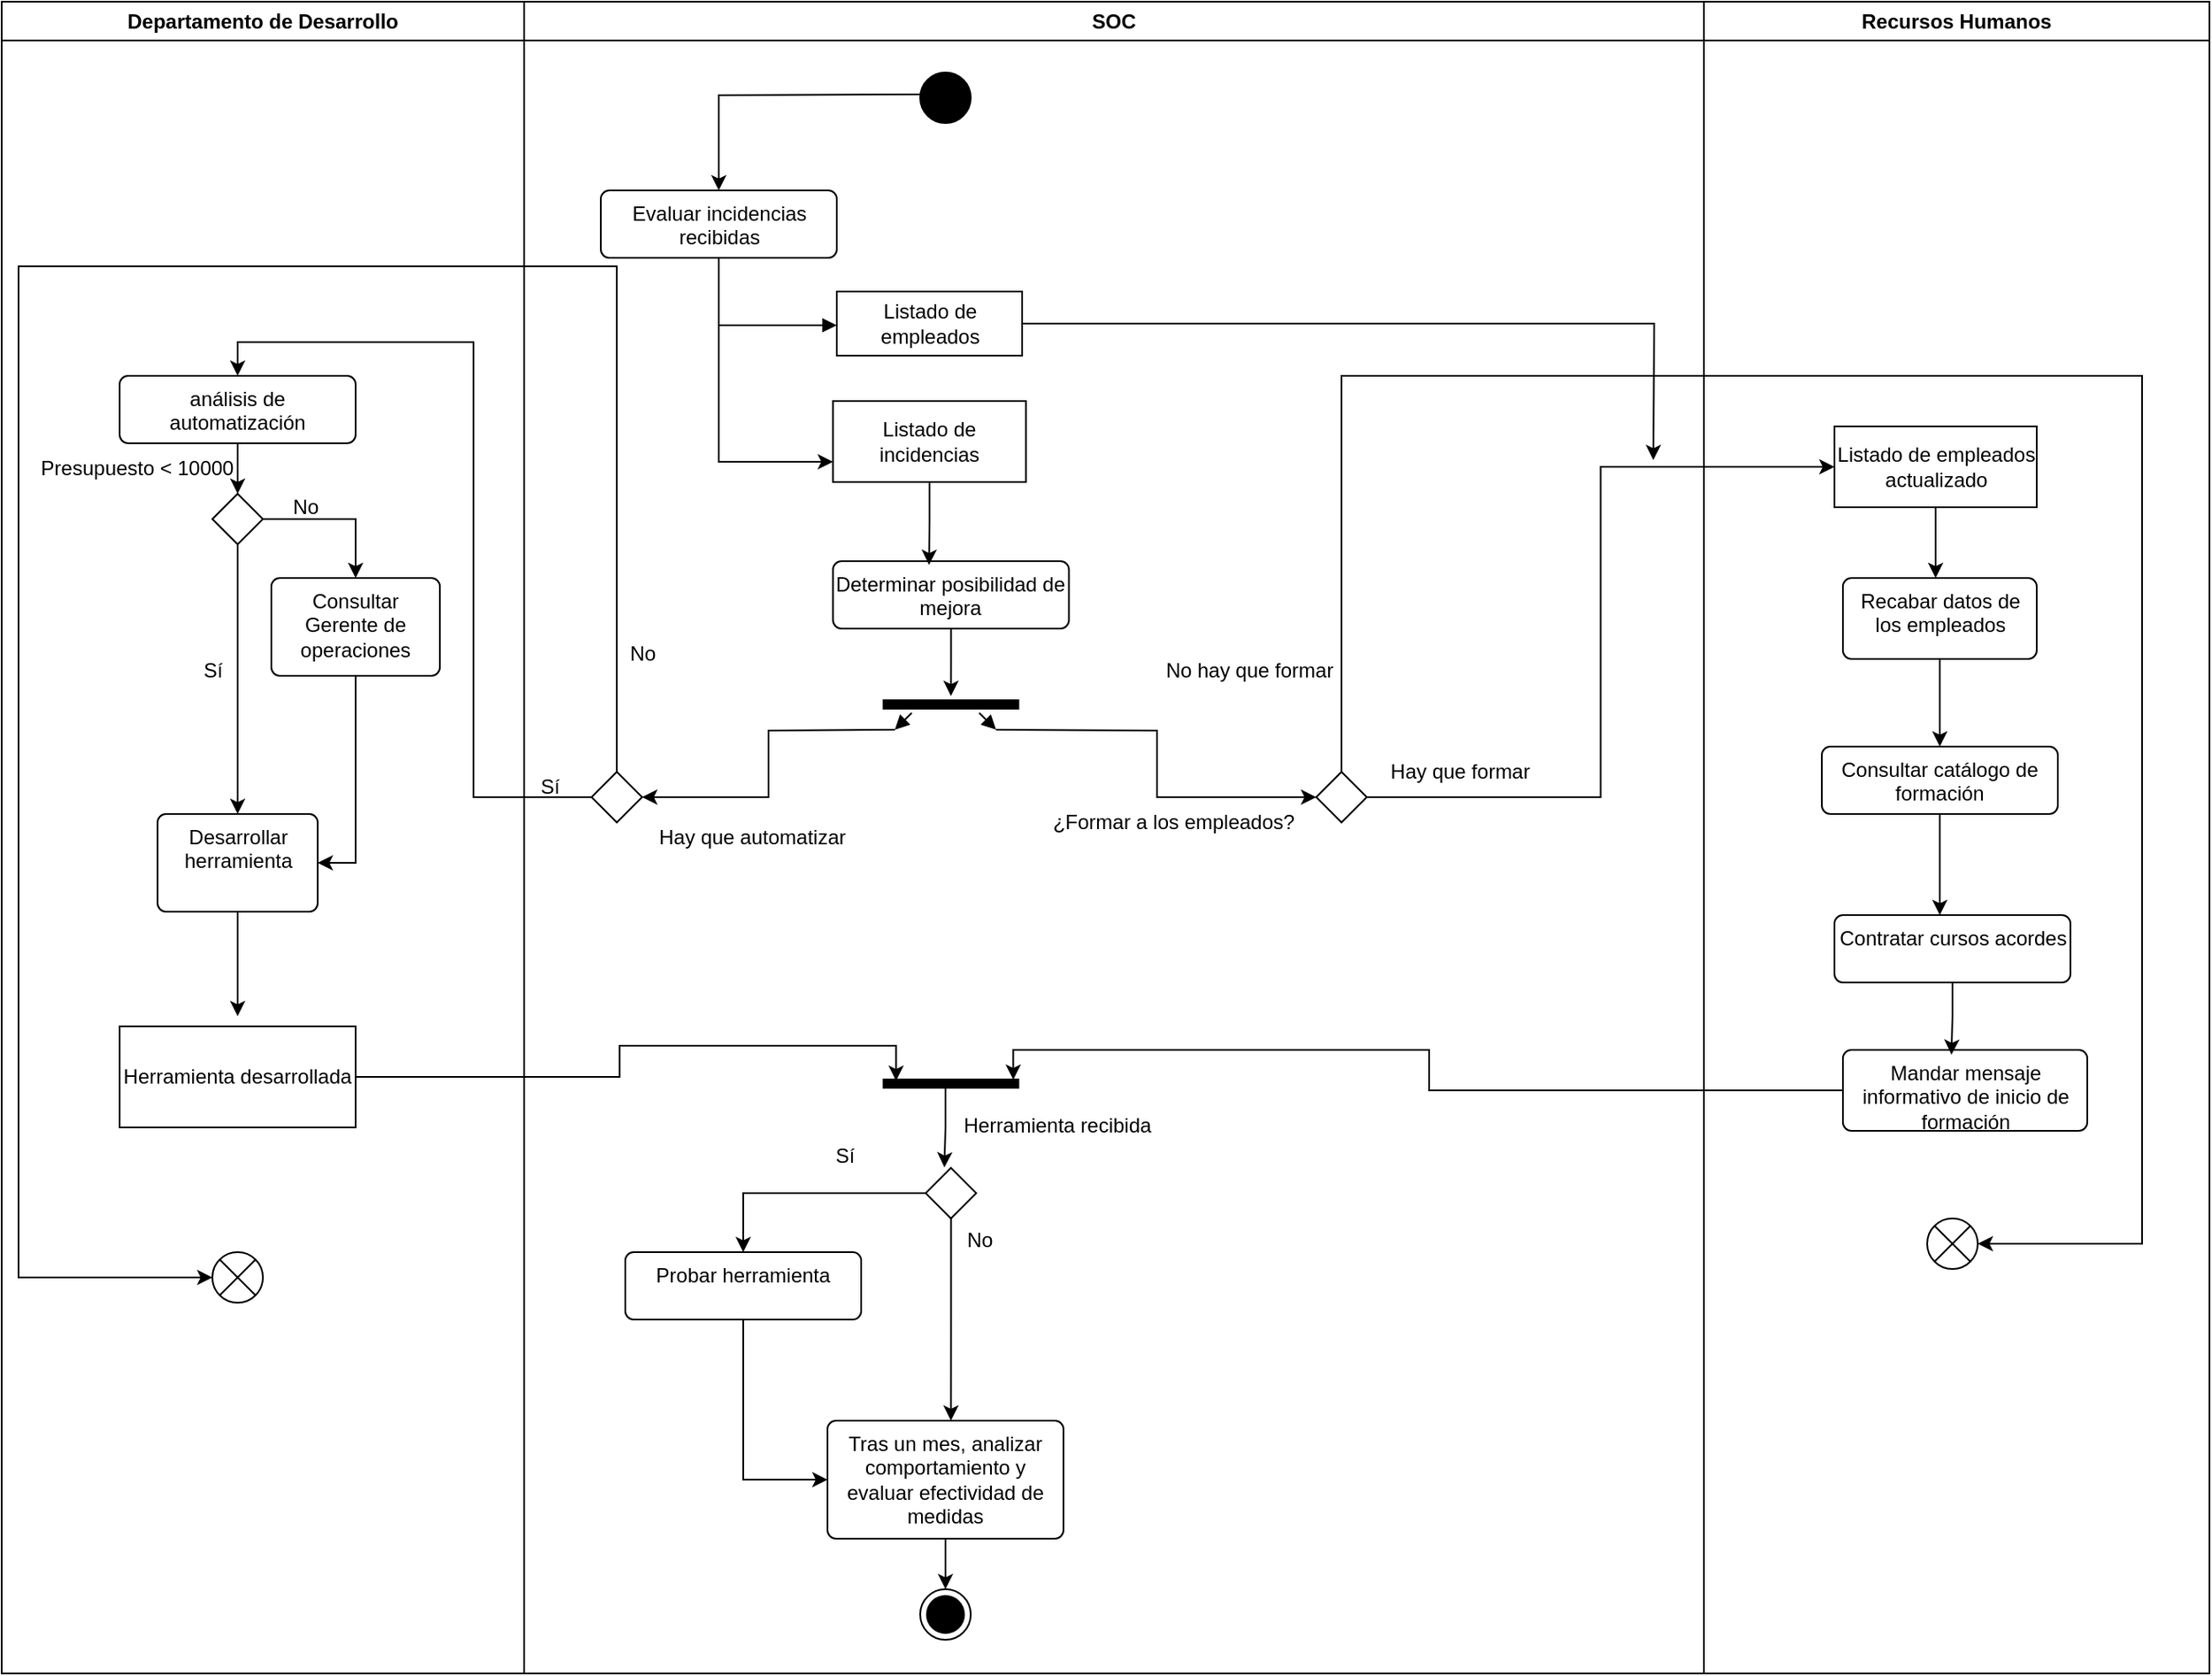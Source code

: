 <mxfile version="26.0.14">
  <diagram name="Page-1" id="e7e014a7-5840-1c2e-5031-d8a46d1fe8dd">
    <mxGraphModel dx="2687" dy="614" grid="1" gridSize="10" guides="1" tooltips="1" connect="1" arrows="1" fold="1" page="1" pageScale="1" pageWidth="1169" pageHeight="826" background="none" math="0" shadow="0">
      <root>
        <mxCell id="0" />
        <mxCell id="1" parent="0" />
        <mxCell id="2" value="SOC" style="swimlane;whiteSpace=wrap" parent="1" vertex="1">
          <mxGeometry x="-10" y="128" width="700" height="992" as="geometry" />
        </mxCell>
        <mxCell id="DIddkETf8hI0wuYmJrWS-59" style="edgeStyle=orthogonalEdgeStyle;rounded=0;orthogonalLoop=1;jettySize=auto;html=1;entryX=0.5;entryY=0;entryDx=0;entryDy=0;" parent="2" target="fPYJaFZdzipTab1vAfiD-42" edge="1">
          <mxGeometry relative="1" as="geometry">
            <mxPoint x="235.0" y="55.0" as="sourcePoint" />
          </mxGeometry>
        </mxCell>
        <mxCell id="fPYJaFZdzipTab1vAfiD-103" style="edgeStyle=orthogonalEdgeStyle;rounded=0;orthogonalLoop=1;jettySize=auto;html=1;entryX=0;entryY=0.75;entryDx=0;entryDy=0;" parent="2" source="fPYJaFZdzipTab1vAfiD-42" target="fPYJaFZdzipTab1vAfiD-46" edge="1">
          <mxGeometry relative="1" as="geometry" />
        </mxCell>
        <mxCell id="fPYJaFZdzipTab1vAfiD-42" value="Evaluar incidencias recibidas&lt;div&gt;&lt;br&gt;&lt;/div&gt;" style="html=1;align=center;verticalAlign=top;rounded=1;absoluteArcSize=1;arcSize=10;dashed=0;whiteSpace=wrap;" parent="2" vertex="1">
          <mxGeometry x="45.5" y="112" width="140" height="40" as="geometry" />
        </mxCell>
        <mxCell id="fPYJaFZdzipTab1vAfiD-46" value="Listado de incidencias" style="html=1;align=center;verticalAlign=middle;rounded=0;absoluteArcSize=1;arcSize=10;dashed=0;whiteSpace=wrap;" parent="2" vertex="1">
          <mxGeometry x="183.25" y="237" width="114.5" height="48" as="geometry" />
        </mxCell>
        <mxCell id="fPYJaFZdzipTab1vAfiD-102" style="edgeStyle=orthogonalEdgeStyle;rounded=0;orthogonalLoop=1;jettySize=auto;html=1;entryX=0.5;entryY=0;entryDx=0;entryDy=0;" parent="2" source="fPYJaFZdzipTab1vAfiD-73" edge="1">
          <mxGeometry relative="1" as="geometry">
            <mxPoint x="253.25" y="412" as="targetPoint" />
          </mxGeometry>
        </mxCell>
        <mxCell id="fPYJaFZdzipTab1vAfiD-73" value="Determinar posibilidad de mejora&lt;div&gt;&lt;br&gt;&lt;/div&gt;" style="html=1;align=center;verticalAlign=top;rounded=1;absoluteArcSize=1;arcSize=10;dashed=0;whiteSpace=wrap;" parent="2" vertex="1">
          <mxGeometry x="183.25" y="332" width="140" height="40" as="geometry" />
        </mxCell>
        <mxCell id="FP7iwrW3Mw4f2XtUelXa-12" style="edgeStyle=orthogonalEdgeStyle;rounded=0;orthogonalLoop=1;jettySize=auto;html=1;" edge="1" parent="2" source="fPYJaFZdzipTab1vAfiD-105">
          <mxGeometry relative="1" as="geometry">
            <mxPoint x="670" y="272" as="targetPoint" />
          </mxGeometry>
        </mxCell>
        <mxCell id="fPYJaFZdzipTab1vAfiD-105" value="Listado de empleados" style="html=1;align=center;verticalAlign=middle;rounded=0;absoluteArcSize=1;arcSize=10;dashed=0;whiteSpace=wrap;" parent="2" vertex="1">
          <mxGeometry x="185.5" y="172" width="110" height="38" as="geometry" />
        </mxCell>
        <mxCell id="fPYJaFZdzipTab1vAfiD-108" value="" style="html=1;verticalAlign=bottom;labelBackgroundColor=none;endArrow=block;endFill=1;endSize=6;align=left;rounded=0;" parent="2" edge="1">
          <mxGeometry x="-1" relative="1" as="geometry">
            <mxPoint x="115.5" y="192" as="sourcePoint" />
            <mxPoint x="185.5" y="192" as="targetPoint" />
          </mxGeometry>
        </mxCell>
        <mxCell id="fPYJaFZdzipTab1vAfiD-109" style="edgeStyle=orthogonalEdgeStyle;rounded=0;orthogonalLoop=1;jettySize=auto;html=1;entryX=0.407;entryY=0.055;entryDx=0;entryDy=0;entryPerimeter=0;" parent="2" source="fPYJaFZdzipTab1vAfiD-46" target="fPYJaFZdzipTab1vAfiD-73" edge="1">
          <mxGeometry relative="1" as="geometry" />
        </mxCell>
        <mxCell id="DIddkETf8hI0wuYmJrWS-6" value="" style="html=1;points=[];perimeter=orthogonalPerimeter;fillColor=strokeColor;rotation=90;" parent="2" vertex="1">
          <mxGeometry x="250.75" y="377" width="5" height="80" as="geometry" />
        </mxCell>
        <mxCell id="DIddkETf8hI0wuYmJrWS-12" value="" style="html=1;verticalAlign=bottom;labelBackgroundColor=none;endArrow=block;endFill=1;rounded=0;" parent="2" edge="1">
          <mxGeometry width="160" relative="1" as="geometry">
            <mxPoint x="230" y="422" as="sourcePoint" />
            <mxPoint x="220" y="432" as="targetPoint" />
          </mxGeometry>
        </mxCell>
        <mxCell id="DIddkETf8hI0wuYmJrWS-13" value="" style="html=1;verticalAlign=bottom;labelBackgroundColor=none;endArrow=block;endFill=1;rounded=0;" parent="2" edge="1">
          <mxGeometry width="160" relative="1" as="geometry">
            <mxPoint x="270" y="422" as="sourcePoint" />
            <mxPoint x="280" y="432" as="targetPoint" />
          </mxGeometry>
        </mxCell>
        <mxCell id="DIddkETf8hI0wuYmJrWS-43" value="" style="html=1;points=[];perimeter=orthogonalPerimeter;fillColor=strokeColor;rotation=90;" parent="2" vertex="1">
          <mxGeometry x="250.75" y="602" width="5" height="80" as="geometry" />
        </mxCell>
        <mxCell id="DIddkETf8hI0wuYmJrWS-50" style="edgeStyle=orthogonalEdgeStyle;rounded=0;orthogonalLoop=1;jettySize=auto;html=1;entryX=0.5;entryY=0;entryDx=0;entryDy=0;" parent="2" source="DIddkETf8hI0wuYmJrWS-46" target="DIddkETf8hI0wuYmJrWS-49" edge="1">
          <mxGeometry relative="1" as="geometry" />
        </mxCell>
        <mxCell id="DIddkETf8hI0wuYmJrWS-52" style="edgeStyle=orthogonalEdgeStyle;rounded=0;orthogonalLoop=1;jettySize=auto;html=1;" parent="2" source="DIddkETf8hI0wuYmJrWS-46" edge="1">
          <mxGeometry relative="1" as="geometry">
            <mxPoint x="253.25" y="842" as="targetPoint" />
          </mxGeometry>
        </mxCell>
        <mxCell id="DIddkETf8hI0wuYmJrWS-46" value="" style="rhombus;" parent="2" vertex="1">
          <mxGeometry x="238.25" y="692" width="30" height="30" as="geometry" />
        </mxCell>
        <mxCell id="DIddkETf8hI0wuYmJrWS-47" style="edgeStyle=orthogonalEdgeStyle;rounded=0;orthogonalLoop=1;jettySize=auto;html=1;entryX=0.369;entryY=-0.01;entryDx=0;entryDy=0;entryPerimeter=0;" parent="2" source="DIddkETf8hI0wuYmJrWS-43" target="DIddkETf8hI0wuYmJrWS-46" edge="1">
          <mxGeometry relative="1" as="geometry">
            <Array as="points">
              <mxPoint x="250" y="668" />
              <mxPoint x="249" y="668" />
            </Array>
          </mxGeometry>
        </mxCell>
        <mxCell id="DIddkETf8hI0wuYmJrWS-48" value="Herramienta recibida" style="text;html=1;align=center;verticalAlign=middle;resizable=0;points=[];autosize=1;strokeColor=none;fillColor=none;" parent="2" vertex="1">
          <mxGeometry x="250.75" y="652" width="130" height="30" as="geometry" />
        </mxCell>
        <mxCell id="DIddkETf8hI0wuYmJrWS-49" value="Probar herramienta" style="html=1;align=center;verticalAlign=top;rounded=1;absoluteArcSize=1;arcSize=10;dashed=0;whiteSpace=wrap;" parent="2" vertex="1">
          <mxGeometry x="60" y="742" width="140" height="40" as="geometry" />
        </mxCell>
        <mxCell id="DIddkETf8hI0wuYmJrWS-57" value="" style="ellipse;html=1;shape=endState;fillColor=strokeColor;" parent="2" vertex="1">
          <mxGeometry x="235" y="942" width="30" height="30" as="geometry" />
        </mxCell>
        <mxCell id="DIddkETf8hI0wuYmJrWS-60" value="" style="ellipse;fillColor=strokeColor;html=1;" parent="2" vertex="1">
          <mxGeometry x="235" y="42" width="30" height="30" as="geometry" />
        </mxCell>
        <mxCell id="DIddkETf8hI0wuYmJrWS-22" value="Hay que automatizar" style="text;html=1;align=center;verticalAlign=middle;resizable=0;points=[];autosize=1;strokeColor=none;fillColor=none;" parent="2" vertex="1">
          <mxGeometry x="70" y="481" width="130" height="30" as="geometry" />
        </mxCell>
        <mxCell id="DIddkETf8hI0wuYmJrWS-20" value="" style="rhombus;" parent="2" vertex="1">
          <mxGeometry x="40" y="457" width="30" height="30" as="geometry" />
        </mxCell>
        <mxCell id="DIddkETf8hI0wuYmJrWS-34" value="Sí" style="text;html=1;align=center;verticalAlign=middle;resizable=0;points=[];autosize=1;strokeColor=none;fillColor=none;" parent="2" vertex="1">
          <mxGeometry y="451" width="30" height="30" as="geometry" />
        </mxCell>
        <mxCell id="DIddkETf8hI0wuYmJrWS-35" value="No" style="text;html=1;align=center;verticalAlign=middle;resizable=0;points=[];autosize=1;strokeColor=none;fillColor=none;" parent="2" vertex="1">
          <mxGeometry x="50" y="372" width="40" height="30" as="geometry" />
        </mxCell>
        <mxCell id="DIddkETf8hI0wuYmJrWS-15" value="" style="rhombus;" parent="2" vertex="1">
          <mxGeometry x="470" y="457" width="30" height="30" as="geometry" />
        </mxCell>
        <mxCell id="DIddkETf8hI0wuYmJrWS-19" value="No hay que formar" style="text;html=1;align=center;verticalAlign=middle;resizable=0;points=[];autosize=1;strokeColor=none;fillColor=none;" parent="2" vertex="1">
          <mxGeometry x="370" y="382" width="120" height="30" as="geometry" />
        </mxCell>
        <mxCell id="DIddkETf8hI0wuYmJrWS-17" value="Hay que formar" style="text;html=1;align=center;verticalAlign=middle;resizable=0;points=[];autosize=1;strokeColor=none;fillColor=none;" parent="2" vertex="1">
          <mxGeometry x="500" y="442" width="110" height="30" as="geometry" />
        </mxCell>
        <mxCell id="FP7iwrW3Mw4f2XtUelXa-7" value="¿Formar a los empleados?" style="text;html=1;align=center;verticalAlign=middle;resizable=0;points=[];autosize=1;strokeColor=none;fillColor=none;" vertex="1" parent="2">
          <mxGeometry x="300" y="472" width="170" height="30" as="geometry" />
        </mxCell>
        <mxCell id="4" value="Departamento de Desarrollo" style="swimlane;whiteSpace=wrap" parent="1" vertex="1">
          <mxGeometry x="-320" y="128" width="310" height="992" as="geometry" />
        </mxCell>
        <mxCell id="DIddkETf8hI0wuYmJrWS-24" style="edgeStyle=orthogonalEdgeStyle;rounded=0;orthogonalLoop=1;jettySize=auto;html=1;entryX=0.5;entryY=0;entryDx=0;entryDy=0;" parent="4" source="fPYJaFZdzipTab1vAfiD-113" target="DIddkETf8hI0wuYmJrWS-23" edge="1">
          <mxGeometry relative="1" as="geometry" />
        </mxCell>
        <mxCell id="fPYJaFZdzipTab1vAfiD-113" value="análisis de automatización" style="html=1;align=center;verticalAlign=top;rounded=1;absoluteArcSize=1;arcSize=10;dashed=0;whiteSpace=wrap;" parent="4" vertex="1">
          <mxGeometry x="70" y="222" width="140" height="40" as="geometry" />
        </mxCell>
        <mxCell id="DIddkETf8hI0wuYmJrWS-28" style="edgeStyle=orthogonalEdgeStyle;rounded=0;orthogonalLoop=1;jettySize=auto;html=1;entryX=0.5;entryY=0;entryDx=0;entryDy=0;" parent="4" source="DIddkETf8hI0wuYmJrWS-23" target="DIddkETf8hI0wuYmJrWS-26" edge="1">
          <mxGeometry relative="1" as="geometry" />
        </mxCell>
        <mxCell id="DIddkETf8hI0wuYmJrWS-29" style="edgeStyle=orthogonalEdgeStyle;rounded=0;orthogonalLoop=1;jettySize=auto;html=1;entryX=0.5;entryY=0;entryDx=0;entryDy=0;" parent="4" source="DIddkETf8hI0wuYmJrWS-23" target="DIddkETf8hI0wuYmJrWS-27" edge="1">
          <mxGeometry relative="1" as="geometry" />
        </mxCell>
        <mxCell id="DIddkETf8hI0wuYmJrWS-23" value="" style="rhombus;" parent="4" vertex="1">
          <mxGeometry x="125" y="292" width="30" height="30" as="geometry" />
        </mxCell>
        <mxCell id="DIddkETf8hI0wuYmJrWS-37" style="edgeStyle=orthogonalEdgeStyle;rounded=0;orthogonalLoop=1;jettySize=auto;html=1;" parent="4" source="DIddkETf8hI0wuYmJrWS-26" edge="1">
          <mxGeometry relative="1" as="geometry">
            <mxPoint x="140.0" y="602" as="targetPoint" />
          </mxGeometry>
        </mxCell>
        <mxCell id="DIddkETf8hI0wuYmJrWS-26" value="&lt;div&gt;&lt;span style=&quot;background-color: transparent; color: light-dark(rgb(0, 0, 0), rgb(255, 255, 255));&quot;&gt;Desarrollar herramienta&lt;/span&gt;&lt;/div&gt;" style="html=1;align=center;verticalAlign=top;rounded=1;absoluteArcSize=1;arcSize=10;dashed=0;whiteSpace=wrap;" parent="4" vertex="1">
          <mxGeometry x="92.5" y="482" width="95" height="58" as="geometry" />
        </mxCell>
        <mxCell id="DIddkETf8hI0wuYmJrWS-36" style="edgeStyle=orthogonalEdgeStyle;rounded=0;orthogonalLoop=1;jettySize=auto;html=1;entryX=1;entryY=0.5;entryDx=0;entryDy=0;" parent="4" source="DIddkETf8hI0wuYmJrWS-27" target="DIddkETf8hI0wuYmJrWS-26" edge="1">
          <mxGeometry relative="1" as="geometry" />
        </mxCell>
        <mxCell id="DIddkETf8hI0wuYmJrWS-27" value="&lt;div&gt;Consultar Gerente de operaciones&lt;/div&gt;" style="html=1;align=center;verticalAlign=top;rounded=1;absoluteArcSize=1;arcSize=10;dashed=0;whiteSpace=wrap;" parent="4" vertex="1">
          <mxGeometry x="160" y="342" width="100" height="58" as="geometry" />
        </mxCell>
        <mxCell id="DIddkETf8hI0wuYmJrWS-30" value="Presupuesto &amp;lt; 10000" style="text;html=1;align=center;verticalAlign=middle;resizable=0;points=[];autosize=1;strokeColor=none;fillColor=none;" parent="4" vertex="1">
          <mxGeometry x="10" y="262" width="140" height="30" as="geometry" />
        </mxCell>
        <mxCell id="DIddkETf8hI0wuYmJrWS-32" value="Sí" style="text;html=1;align=center;verticalAlign=middle;resizable=0;points=[];autosize=1;strokeColor=none;fillColor=none;" parent="4" vertex="1">
          <mxGeometry x="110" y="382" width="30" height="30" as="geometry" />
        </mxCell>
        <mxCell id="DIddkETf8hI0wuYmJrWS-33" value="No" style="text;html=1;align=center;verticalAlign=middle;resizable=0;points=[];autosize=1;strokeColor=none;fillColor=none;" parent="4" vertex="1">
          <mxGeometry x="160" y="285" width="40" height="30" as="geometry" />
        </mxCell>
        <mxCell id="DIddkETf8hI0wuYmJrWS-38" value="Herramienta desarrollada" style="html=1;align=center;verticalAlign=middle;rounded=0;absoluteArcSize=1;arcSize=10;dashed=0;whiteSpace=wrap;" parent="4" vertex="1">
          <mxGeometry x="70" y="608" width="140" height="60" as="geometry" />
        </mxCell>
        <mxCell id="DIddkETf8hI0wuYmJrWS-41" value="" style="shape=sumEllipse;perimeter=ellipsePerimeter;html=1;backgroundOutline=1;" parent="4" vertex="1">
          <mxGeometry x="125" y="742" width="30" height="30" as="geometry" />
        </mxCell>
        <mxCell id="3" value="Recursos Humanos" style="swimlane;whiteSpace=wrap" parent="1" vertex="1">
          <mxGeometry x="690" y="128" width="300" height="992" as="geometry" />
        </mxCell>
        <mxCell id="fPYJaFZdzipTab1vAfiD-88" style="edgeStyle=orthogonalEdgeStyle;rounded=0;orthogonalLoop=1;jettySize=auto;html=1;" parent="3" source="fPYJaFZdzipTab1vAfiD-86" edge="1">
          <mxGeometry relative="1" as="geometry">
            <mxPoint x="137.5" y="342" as="targetPoint" />
          </mxGeometry>
        </mxCell>
        <mxCell id="fPYJaFZdzipTab1vAfiD-86" value="Listado de empleados actualizado" style="html=1;align=center;verticalAlign=middle;rounded=0;absoluteArcSize=1;arcSize=10;dashed=0;whiteSpace=wrap;" parent="3" vertex="1">
          <mxGeometry x="77.5" y="252" width="120" height="48" as="geometry" />
        </mxCell>
        <mxCell id="fPYJaFZdzipTab1vAfiD-90" style="edgeStyle=orthogonalEdgeStyle;rounded=0;orthogonalLoop=1;jettySize=auto;html=1;" parent="3" source="fPYJaFZdzipTab1vAfiD-89" edge="1">
          <mxGeometry relative="1" as="geometry">
            <mxPoint x="140.0" y="442" as="targetPoint" />
          </mxGeometry>
        </mxCell>
        <mxCell id="fPYJaFZdzipTab1vAfiD-89" value="Recabar datos de los empleados&lt;div&gt;&lt;br&gt;&lt;/div&gt;" style="html=1;align=center;verticalAlign=top;rounded=1;absoluteArcSize=1;arcSize=10;dashed=0;whiteSpace=wrap;" parent="3" vertex="1">
          <mxGeometry x="82.5" y="342" width="115" height="48" as="geometry" />
        </mxCell>
        <mxCell id="fPYJaFZdzipTab1vAfiD-93" style="edgeStyle=orthogonalEdgeStyle;rounded=0;orthogonalLoop=1;jettySize=auto;html=1;" parent="3" source="fPYJaFZdzipTab1vAfiD-92" edge="1">
          <mxGeometry relative="1" as="geometry">
            <mxPoint x="140" y="542" as="targetPoint" />
          </mxGeometry>
        </mxCell>
        <mxCell id="fPYJaFZdzipTab1vAfiD-92" value="Consultar catálogo de formación" style="html=1;align=center;verticalAlign=top;rounded=1;absoluteArcSize=1;arcSize=10;dashed=0;whiteSpace=wrap;" parent="3" vertex="1">
          <mxGeometry x="70" y="442" width="140" height="40" as="geometry" />
        </mxCell>
        <mxCell id="fPYJaFZdzipTab1vAfiD-94" value="Contratar cursos acordes" style="html=1;align=center;verticalAlign=top;rounded=1;absoluteArcSize=1;arcSize=10;dashed=0;whiteSpace=wrap;" parent="3" vertex="1">
          <mxGeometry x="77.5" y="542" width="140" height="40" as="geometry" />
        </mxCell>
        <mxCell id="fPYJaFZdzipTab1vAfiD-95" value="" style="shape=sumEllipse;perimeter=ellipsePerimeter;html=1;backgroundOutline=1;" parent="3" vertex="1">
          <mxGeometry x="132.5" y="722" width="30" height="30" as="geometry" />
        </mxCell>
        <mxCell id="fPYJaFZdzipTab1vAfiD-96" value="Mandar mensaje informativo de inicio de formación" style="html=1;align=center;verticalAlign=top;rounded=1;absoluteArcSize=1;arcSize=10;dashed=0;whiteSpace=wrap;" parent="3" vertex="1">
          <mxGeometry x="82.5" y="622" width="145" height="48" as="geometry" />
        </mxCell>
        <mxCell id="fPYJaFZdzipTab1vAfiD-98" style="edgeStyle=orthogonalEdgeStyle;rounded=0;orthogonalLoop=1;jettySize=auto;html=1;entryX=0.444;entryY=0.059;entryDx=0;entryDy=0;entryPerimeter=0;" parent="3" source="fPYJaFZdzipTab1vAfiD-94" target="fPYJaFZdzipTab1vAfiD-96" edge="1">
          <mxGeometry relative="1" as="geometry" />
        </mxCell>
        <mxCell id="DIddkETf8hI0wuYmJrWS-8" style="edgeStyle=orthogonalEdgeStyle;rounded=0;orthogonalLoop=1;jettySize=auto;html=1;entryX=1;entryY=0.5;entryDx=0;entryDy=0;" parent="1" target="DIddkETf8hI0wuYmJrWS-20" edge="1">
          <mxGeometry relative="1" as="geometry">
            <mxPoint x="210" y="560" as="sourcePoint" />
          </mxGeometry>
        </mxCell>
        <mxCell id="DIddkETf8hI0wuYmJrWS-9" style="edgeStyle=orthogonalEdgeStyle;rounded=0;orthogonalLoop=1;jettySize=auto;html=1;entryX=0;entryY=0.5;entryDx=0;entryDy=0;" parent="1" target="DIddkETf8hI0wuYmJrWS-15" edge="1">
          <mxGeometry relative="1" as="geometry">
            <mxPoint x="270" y="560" as="sourcePoint" />
          </mxGeometry>
        </mxCell>
        <mxCell id="DIddkETf8hI0wuYmJrWS-44" style="edgeStyle=orthogonalEdgeStyle;rounded=0;orthogonalLoop=1;jettySize=auto;html=1;entryX=0.167;entryY=0.907;entryDx=0;entryDy=0;entryPerimeter=0;" parent="1" source="DIddkETf8hI0wuYmJrWS-38" target="DIddkETf8hI0wuYmJrWS-43" edge="1">
          <mxGeometry relative="1" as="geometry">
            <mxPoint x="200" y="740" as="targetPoint" />
          </mxGeometry>
        </mxCell>
        <mxCell id="DIddkETf8hI0wuYmJrWS-45" style="edgeStyle=orthogonalEdgeStyle;rounded=0;orthogonalLoop=1;jettySize=auto;html=1;entryX=0.04;entryY=0.038;entryDx=0;entryDy=0;entryPerimeter=0;" parent="1" source="fPYJaFZdzipTab1vAfiD-96" target="DIddkETf8hI0wuYmJrWS-43" edge="1">
          <mxGeometry relative="1" as="geometry">
            <mxPoint x="280" y="760" as="targetPoint" />
            <Array as="points">
              <mxPoint x="527" y="774" />
              <mxPoint x="527" y="750" />
              <mxPoint x="280" y="750" />
            </Array>
          </mxGeometry>
        </mxCell>
        <mxCell id="DIddkETf8hI0wuYmJrWS-51" value="Sí" style="text;html=1;align=center;verticalAlign=middle;resizable=0;points=[];autosize=1;strokeColor=none;fillColor=none;" parent="1" vertex="1">
          <mxGeometry x="165" y="798" width="30" height="30" as="geometry" />
        </mxCell>
        <mxCell id="DIddkETf8hI0wuYmJrWS-53" value="No" style="text;html=1;align=center;verticalAlign=middle;resizable=0;points=[];autosize=1;strokeColor=none;fillColor=none;" parent="1" vertex="1">
          <mxGeometry x="240" y="848" width="40" height="30" as="geometry" />
        </mxCell>
        <mxCell id="DIddkETf8hI0wuYmJrWS-56" style="edgeStyle=orthogonalEdgeStyle;rounded=0;orthogonalLoop=1;jettySize=auto;html=1;" parent="1" source="DIddkETf8hI0wuYmJrWS-55" edge="1">
          <mxGeometry relative="1" as="geometry">
            <mxPoint x="240" y="1070" as="targetPoint" />
          </mxGeometry>
        </mxCell>
        <mxCell id="DIddkETf8hI0wuYmJrWS-55" value="Tras un mes, analizar comportamiento y evaluar efectividad de medidas" style="html=1;align=center;verticalAlign=top;rounded=1;absoluteArcSize=1;arcSize=10;dashed=0;whiteSpace=wrap;" parent="1" vertex="1">
          <mxGeometry x="170" y="970" width="140" height="70" as="geometry" />
        </mxCell>
        <mxCell id="DIddkETf8hI0wuYmJrWS-58" style="edgeStyle=orthogonalEdgeStyle;rounded=0;orthogonalLoop=1;jettySize=auto;html=1;entryX=0;entryY=0.5;entryDx=0;entryDy=0;" parent="1" source="DIddkETf8hI0wuYmJrWS-49" target="DIddkETf8hI0wuYmJrWS-55" edge="1">
          <mxGeometry relative="1" as="geometry" />
        </mxCell>
        <mxCell id="DIddkETf8hI0wuYmJrWS-21" style="edgeStyle=orthogonalEdgeStyle;rounded=0;orthogonalLoop=1;jettySize=auto;html=1;entryX=0.5;entryY=0;entryDx=0;entryDy=0;" parent="1" source="DIddkETf8hI0wuYmJrWS-20" target="fPYJaFZdzipTab1vAfiD-113" edge="1">
          <mxGeometry relative="1" as="geometry" />
        </mxCell>
        <mxCell id="DIddkETf8hI0wuYmJrWS-42" style="edgeStyle=orthogonalEdgeStyle;rounded=0;orthogonalLoop=1;jettySize=auto;html=1;entryX=0;entryY=0.5;entryDx=0;entryDy=0;" parent="1" source="DIddkETf8hI0wuYmJrWS-20" target="DIddkETf8hI0wuYmJrWS-41" edge="1">
          <mxGeometry relative="1" as="geometry">
            <Array as="points">
              <mxPoint x="-310" y="285" />
              <mxPoint x="-310" y="885" />
            </Array>
          </mxGeometry>
        </mxCell>
        <mxCell id="DIddkETf8hI0wuYmJrWS-18" style="edgeStyle=orthogonalEdgeStyle;rounded=0;orthogonalLoop=1;jettySize=auto;html=1;entryX=1;entryY=0.5;entryDx=0;entryDy=0;" parent="1" source="DIddkETf8hI0wuYmJrWS-15" target="fPYJaFZdzipTab1vAfiD-95" edge="1">
          <mxGeometry relative="1" as="geometry">
            <Array as="points">
              <mxPoint x="475" y="350" />
              <mxPoint x="950" y="350" />
              <mxPoint x="950" y="865" />
            </Array>
          </mxGeometry>
        </mxCell>
        <mxCell id="FP7iwrW3Mw4f2XtUelXa-6" style="edgeStyle=orthogonalEdgeStyle;rounded=0;orthogonalLoop=1;jettySize=auto;html=1;entryX=0;entryY=0.5;entryDx=0;entryDy=0;" edge="1" parent="1" source="DIddkETf8hI0wuYmJrWS-15" target="fPYJaFZdzipTab1vAfiD-86">
          <mxGeometry relative="1" as="geometry" />
        </mxCell>
      </root>
    </mxGraphModel>
  </diagram>
</mxfile>
